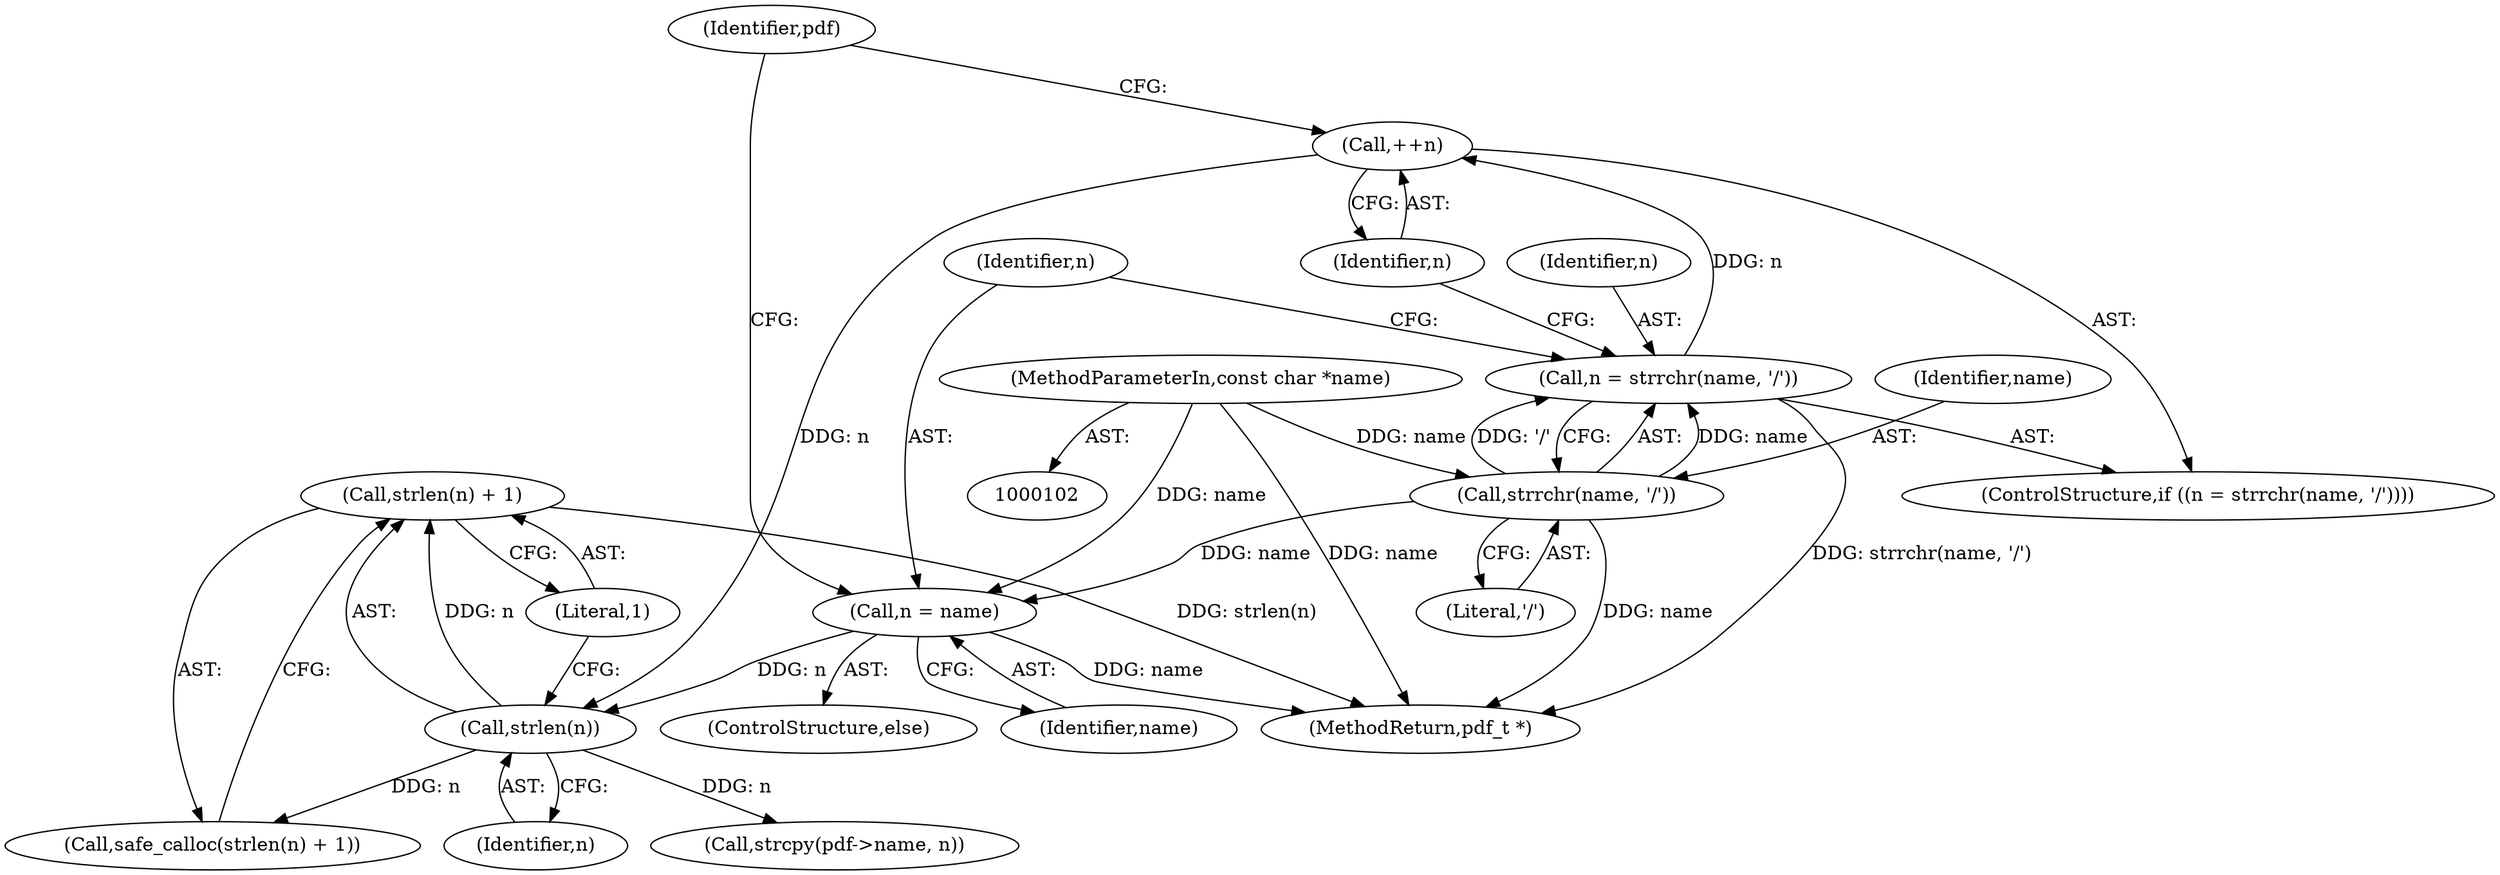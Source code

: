digraph "0_pdfresurrect_0c4120fffa3dffe97b95c486a120eded82afe8a6_8@API" {
"1000132" [label="(Call,strlen(n) + 1)"];
"1000133" [label="(Call,strlen(n))"];
"1000124" [label="(Call,n = name)"];
"1000118" [label="(Call,strrchr(name, '/'))"];
"1000103" [label="(MethodParameterIn,const char *name)"];
"1000121" [label="(Call,++n)"];
"1000116" [label="(Call,n = strrchr(name, '/'))"];
"1000136" [label="(Call,strcpy(pdf->name, n))"];
"1000120" [label="(Literal,'/')"];
"1000103" [label="(MethodParameterIn,const char *name)"];
"1000123" [label="(ControlStructure,else)"];
"1000134" [label="(Identifier,n)"];
"1000126" [label="(Identifier,name)"];
"1000133" [label="(Call,strlen(n))"];
"1000159" [label="(MethodReturn,pdf_t *)"];
"1000116" [label="(Call,n = strrchr(name, '/'))"];
"1000131" [label="(Call,safe_calloc(strlen(n) + 1))"];
"1000132" [label="(Call,strlen(n) + 1)"];
"1000125" [label="(Identifier,n)"];
"1000129" [label="(Identifier,pdf)"];
"1000135" [label="(Literal,1)"];
"1000119" [label="(Identifier,name)"];
"1000124" [label="(Call,n = name)"];
"1000115" [label="(ControlStructure,if ((n = strrchr(name, '/'))))"];
"1000117" [label="(Identifier,n)"];
"1000122" [label="(Identifier,n)"];
"1000121" [label="(Call,++n)"];
"1000118" [label="(Call,strrchr(name, '/'))"];
"1000132" -> "1000131"  [label="AST: "];
"1000132" -> "1000135"  [label="CFG: "];
"1000133" -> "1000132"  [label="AST: "];
"1000135" -> "1000132"  [label="AST: "];
"1000131" -> "1000132"  [label="CFG: "];
"1000132" -> "1000159"  [label="DDG: strlen(n)"];
"1000133" -> "1000132"  [label="DDG: n"];
"1000133" -> "1000134"  [label="CFG: "];
"1000134" -> "1000133"  [label="AST: "];
"1000135" -> "1000133"  [label="CFG: "];
"1000133" -> "1000131"  [label="DDG: n"];
"1000124" -> "1000133"  [label="DDG: n"];
"1000121" -> "1000133"  [label="DDG: n"];
"1000133" -> "1000136"  [label="DDG: n"];
"1000124" -> "1000123"  [label="AST: "];
"1000124" -> "1000126"  [label="CFG: "];
"1000125" -> "1000124"  [label="AST: "];
"1000126" -> "1000124"  [label="AST: "];
"1000129" -> "1000124"  [label="CFG: "];
"1000124" -> "1000159"  [label="DDG: name"];
"1000118" -> "1000124"  [label="DDG: name"];
"1000103" -> "1000124"  [label="DDG: name"];
"1000118" -> "1000116"  [label="AST: "];
"1000118" -> "1000120"  [label="CFG: "];
"1000119" -> "1000118"  [label="AST: "];
"1000120" -> "1000118"  [label="AST: "];
"1000116" -> "1000118"  [label="CFG: "];
"1000118" -> "1000159"  [label="DDG: name"];
"1000118" -> "1000116"  [label="DDG: name"];
"1000118" -> "1000116"  [label="DDG: '/'"];
"1000103" -> "1000118"  [label="DDG: name"];
"1000103" -> "1000102"  [label="AST: "];
"1000103" -> "1000159"  [label="DDG: name"];
"1000121" -> "1000115"  [label="AST: "];
"1000121" -> "1000122"  [label="CFG: "];
"1000122" -> "1000121"  [label="AST: "];
"1000129" -> "1000121"  [label="CFG: "];
"1000116" -> "1000121"  [label="DDG: n"];
"1000116" -> "1000115"  [label="AST: "];
"1000117" -> "1000116"  [label="AST: "];
"1000122" -> "1000116"  [label="CFG: "];
"1000125" -> "1000116"  [label="CFG: "];
"1000116" -> "1000159"  [label="DDG: strrchr(name, '/')"];
}
